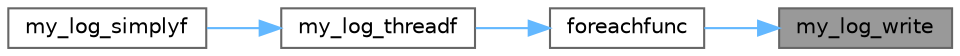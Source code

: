 digraph "my_log_write"
{
 // LATEX_PDF_SIZE
  bgcolor="transparent";
  edge [fontname=Helvetica,fontsize=10,labelfontname=Helvetica,labelfontsize=10];
  node [fontname=Helvetica,fontsize=10,shape=box,height=0.2,width=0.4];
  rankdir="RL";
  Node1 [label="my_log_write",height=0.2,width=0.4,color="gray40", fillcolor="grey60", style="filled", fontcolor="black",tooltip="写日志"];
  Node1 -> Node2 [dir="back",color="steelblue1",style="solid"];
  Node2 [label="foreachfunc",height=0.2,width=0.4,color="grey40", fillcolor="white", style="filled",URL="$mylog_8c.html#aa1d3a78ef72b97643e902ff3b13299b1",tooltip=" "];
  Node2 -> Node3 [dir="back",color="steelblue1",style="solid"];
  Node3 [label="my_log_threadf",height=0.2,width=0.4,color="grey40", fillcolor="white", style="filled",URL="$mylog_8c.html#a85ead70fedea847c961f259e63e5af13",tooltip=" "];
  Node3 -> Node4 [dir="back",color="steelblue1",style="solid"];
  Node4 [label="my_log_simplyf",height=0.2,width=0.4,color="grey40", fillcolor="white", style="filled",URL="$mylog_8c.html#acc21ff87369e6e096bbfc3cad86fa6be",tooltip="先把数据写入链表，等待cpu空闲"];
}
